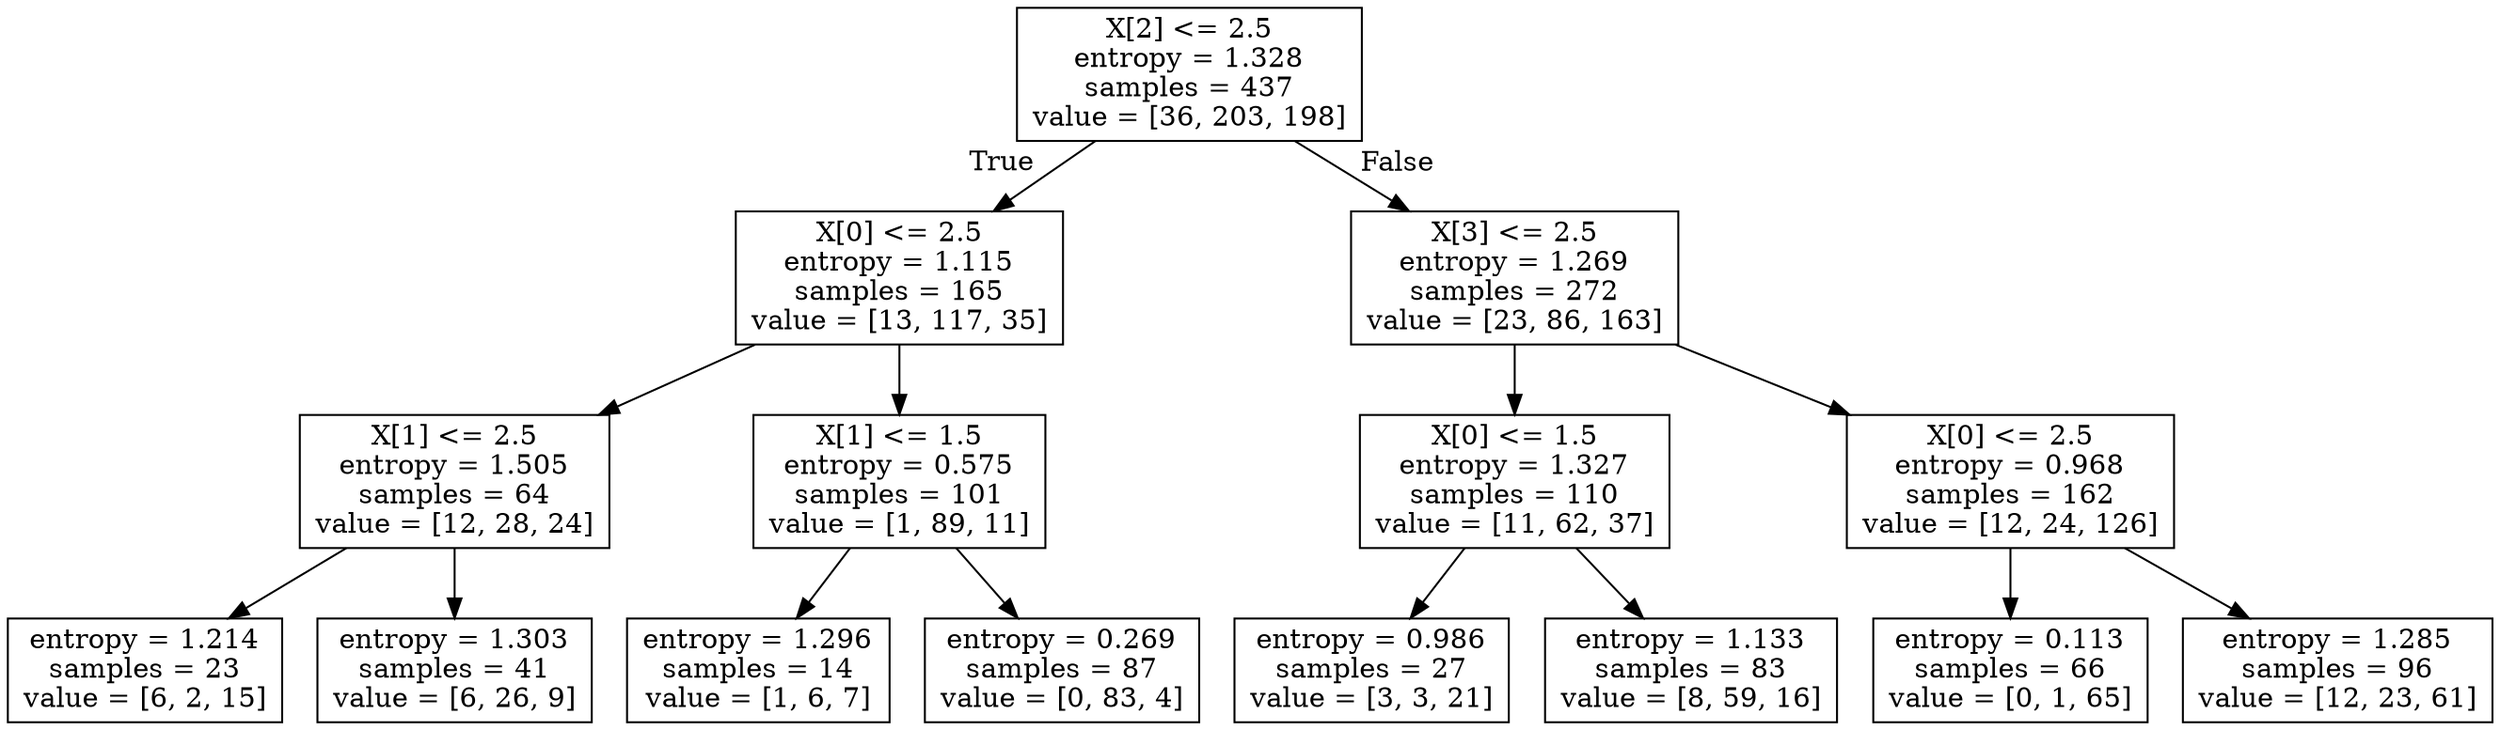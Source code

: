 digraph Tree {
node [shape=box] ;
0 [label="X[2] <= 2.5\nentropy = 1.328\nsamples = 437\nvalue = [36, 203, 198]"] ;
1 [label="X[0] <= 2.5\nentropy = 1.115\nsamples = 165\nvalue = [13, 117, 35]"] ;
0 -> 1 [labeldistance=2.5, labelangle=45, headlabel="True"] ;
2 [label="X[1] <= 2.5\nentropy = 1.505\nsamples = 64\nvalue = [12, 28, 24]"] ;
1 -> 2 ;
3 [label="entropy = 1.214\nsamples = 23\nvalue = [6, 2, 15]"] ;
2 -> 3 ;
4 [label="entropy = 1.303\nsamples = 41\nvalue = [6, 26, 9]"] ;
2 -> 4 ;
5 [label="X[1] <= 1.5\nentropy = 0.575\nsamples = 101\nvalue = [1, 89, 11]"] ;
1 -> 5 ;
6 [label="entropy = 1.296\nsamples = 14\nvalue = [1, 6, 7]"] ;
5 -> 6 ;
7 [label="entropy = 0.269\nsamples = 87\nvalue = [0, 83, 4]"] ;
5 -> 7 ;
8 [label="X[3] <= 2.5\nentropy = 1.269\nsamples = 272\nvalue = [23, 86, 163]"] ;
0 -> 8 [labeldistance=2.5, labelangle=-45, headlabel="False"] ;
9 [label="X[0] <= 1.5\nentropy = 1.327\nsamples = 110\nvalue = [11, 62, 37]"] ;
8 -> 9 ;
10 [label="entropy = 0.986\nsamples = 27\nvalue = [3, 3, 21]"] ;
9 -> 10 ;
11 [label="entropy = 1.133\nsamples = 83\nvalue = [8, 59, 16]"] ;
9 -> 11 ;
12 [label="X[0] <= 2.5\nentropy = 0.968\nsamples = 162\nvalue = [12, 24, 126]"] ;
8 -> 12 ;
13 [label="entropy = 0.113\nsamples = 66\nvalue = [0, 1, 65]"] ;
12 -> 13 ;
14 [label="entropy = 1.285\nsamples = 96\nvalue = [12, 23, 61]"] ;
12 -> 14 ;
}